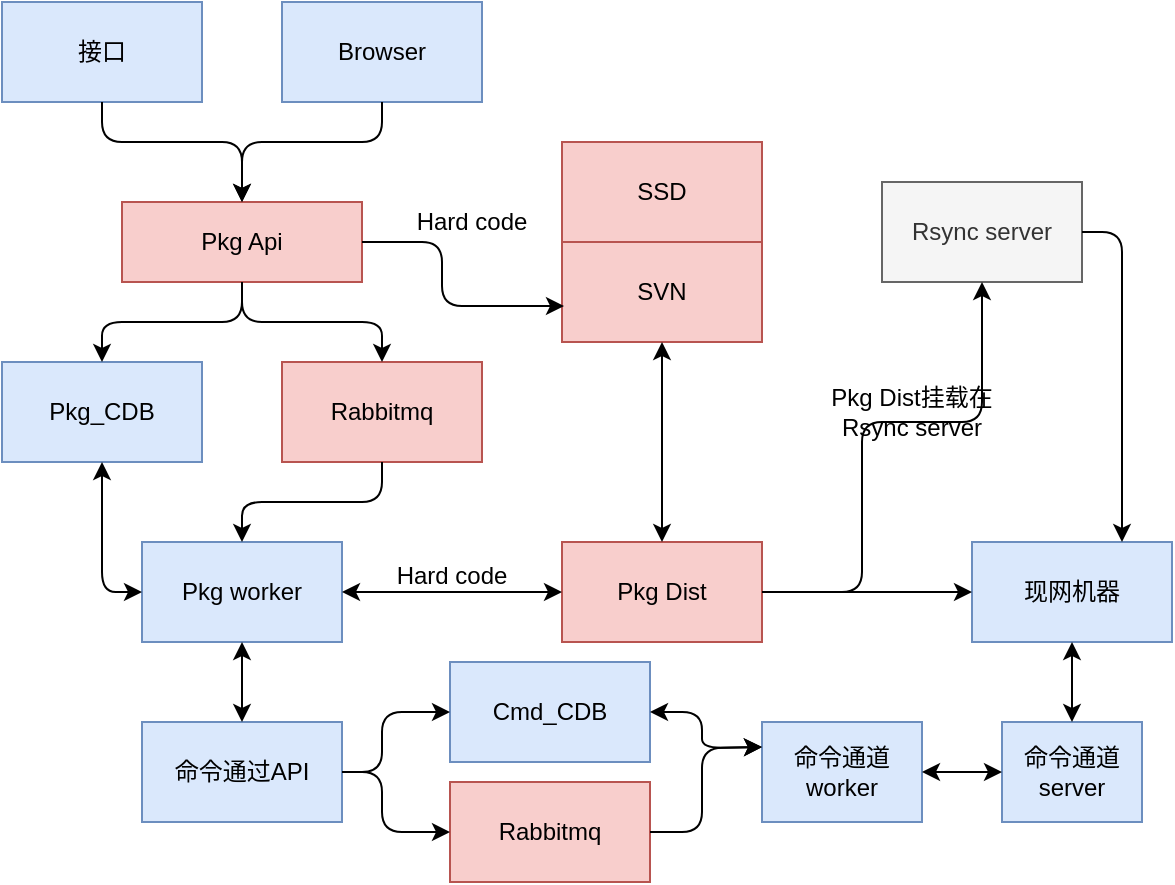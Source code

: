 <mxfile version="13.0.1" type="github"><diagram id="hdKz6OjznoXS4_pA5ghy" name="Page-1"><mxGraphModel dx="786" dy="475" grid="1" gridSize="10" guides="1" tooltips="1" connect="1" arrows="1" fold="1" page="1" pageScale="1" pageWidth="827" pageHeight="1169" math="0" shadow="0"><root><mxCell id="0"/><mxCell id="1" parent="0"/><mxCell id="F9iDs_EhfQZ8RAN0UtX5-1" value="接口" style="rounded=0;whiteSpace=wrap;html=1;fillColor=#dae8fc;strokeColor=#6c8ebf;" vertex="1" parent="1"><mxGeometry x="90" y="30" width="100" height="50" as="geometry"/></mxCell><mxCell id="F9iDs_EhfQZ8RAN0UtX5-2" value="Browser" style="rounded=0;whiteSpace=wrap;html=1;fillColor=#dae8fc;strokeColor=#6c8ebf;" vertex="1" parent="1"><mxGeometry x="230" y="30" width="100" height="50" as="geometry"/></mxCell><mxCell id="F9iDs_EhfQZ8RAN0UtX5-4" value="Pkg Api" style="rounded=0;whiteSpace=wrap;html=1;fillColor=#f8cecc;strokeColor=#b85450;" vertex="1" parent="1"><mxGeometry x="150" y="130" width="120" height="40" as="geometry"/></mxCell><mxCell id="F9iDs_EhfQZ8RAN0UtX5-5" value="Pkg_CDB" style="rounded=0;whiteSpace=wrap;html=1;fillColor=#dae8fc;strokeColor=#6c8ebf;" vertex="1" parent="1"><mxGeometry x="90" y="210" width="100" height="50" as="geometry"/></mxCell><mxCell id="F9iDs_EhfQZ8RAN0UtX5-6" value="Rabbitmq" style="rounded=0;whiteSpace=wrap;html=1;fillColor=#f8cecc;strokeColor=#b85450;" vertex="1" parent="1"><mxGeometry x="230" y="210" width="100" height="50" as="geometry"/></mxCell><mxCell id="F9iDs_EhfQZ8RAN0UtX5-7" value="Pkg worker" style="rounded=0;whiteSpace=wrap;html=1;fillColor=#dae8fc;strokeColor=#6c8ebf;" vertex="1" parent="1"><mxGeometry x="160" y="300" width="100" height="50" as="geometry"/></mxCell><mxCell id="F9iDs_EhfQZ8RAN0UtX5-8" value="SVN" style="rounded=0;whiteSpace=wrap;html=1;fillColor=#f8cecc;strokeColor=#b85450;" vertex="1" parent="1"><mxGeometry x="370" y="150" width="100" height="50" as="geometry"/></mxCell><mxCell id="F9iDs_EhfQZ8RAN0UtX5-9" value="SSD" style="rounded=0;whiteSpace=wrap;html=1;fillColor=#f8cecc;strokeColor=#b85450;" vertex="1" parent="1"><mxGeometry x="370" y="100" width="100" height="50" as="geometry"/></mxCell><mxCell id="F9iDs_EhfQZ8RAN0UtX5-10" value="Pkg Dist" style="rounded=0;whiteSpace=wrap;html=1;fillColor=#f8cecc;strokeColor=#b85450;" vertex="1" parent="1"><mxGeometry x="370" y="300" width="100" height="50" as="geometry"/></mxCell><mxCell id="F9iDs_EhfQZ8RAN0UtX5-11" value="Cmd_CDB" style="rounded=0;whiteSpace=wrap;html=1;fillColor=#dae8fc;strokeColor=#6c8ebf;" vertex="1" parent="1"><mxGeometry x="314" y="360" width="100" height="50" as="geometry"/></mxCell><mxCell id="F9iDs_EhfQZ8RAN0UtX5-12" value="命令通过API" style="rounded=0;whiteSpace=wrap;html=1;fillColor=#dae8fc;strokeColor=#6c8ebf;" vertex="1" parent="1"><mxGeometry x="160" y="390" width="100" height="50" as="geometry"/></mxCell><mxCell id="F9iDs_EhfQZ8RAN0UtX5-13" value="Rabbitmq" style="rounded=0;whiteSpace=wrap;html=1;fillColor=#f8cecc;strokeColor=#b85450;" vertex="1" parent="1"><mxGeometry x="314" y="420" width="100" height="50" as="geometry"/></mxCell><mxCell id="F9iDs_EhfQZ8RAN0UtX5-14" value="命令通道worker" style="rounded=0;whiteSpace=wrap;html=1;fillColor=#dae8fc;strokeColor=#6c8ebf;" vertex="1" parent="1"><mxGeometry x="470" y="390" width="80" height="50" as="geometry"/></mxCell><mxCell id="F9iDs_EhfQZ8RAN0UtX5-15" value="命令通道server" style="rounded=0;whiteSpace=wrap;html=1;fillColor=#dae8fc;strokeColor=#6c8ebf;" vertex="1" parent="1"><mxGeometry x="590" y="390" width="70" height="50" as="geometry"/></mxCell><mxCell id="F9iDs_EhfQZ8RAN0UtX5-16" value="现网机器" style="rounded=0;whiteSpace=wrap;html=1;fillColor=#dae8fc;strokeColor=#6c8ebf;" vertex="1" parent="1"><mxGeometry x="575" y="300" width="100" height="50" as="geometry"/></mxCell><mxCell id="F9iDs_EhfQZ8RAN0UtX5-17" value="Rsync server" style="rounded=0;whiteSpace=wrap;html=1;fillColor=#f5f5f5;strokeColor=#666666;fontColor=#333333;" vertex="1" parent="1"><mxGeometry x="530" y="120" width="100" height="50" as="geometry"/></mxCell><mxCell id="F9iDs_EhfQZ8RAN0UtX5-18" value="" style="endArrow=classic;html=1;exitX=0.5;exitY=1;exitDx=0;exitDy=0;entryX=0.5;entryY=0;entryDx=0;entryDy=0;" edge="1" parent="1" source="F9iDs_EhfQZ8RAN0UtX5-1" target="F9iDs_EhfQZ8RAN0UtX5-4"><mxGeometry width="50" height="50" relative="1" as="geometry"><mxPoint x="370" y="290" as="sourcePoint"/><mxPoint x="420" y="240" as="targetPoint"/><Array as="points"><mxPoint x="140" y="100"/><mxPoint x="210" y="100"/></Array></mxGeometry></mxCell><mxCell id="F9iDs_EhfQZ8RAN0UtX5-19" value="" style="endArrow=classic;html=1;exitX=0.5;exitY=1;exitDx=0;exitDy=0;" edge="1" parent="1" source="F9iDs_EhfQZ8RAN0UtX5-2"><mxGeometry width="50" height="50" relative="1" as="geometry"><mxPoint x="150" y="90" as="sourcePoint"/><mxPoint x="210" y="130" as="targetPoint"/><Array as="points"><mxPoint x="280" y="100"/><mxPoint x="210" y="100"/></Array></mxGeometry></mxCell><mxCell id="F9iDs_EhfQZ8RAN0UtX5-20" value="" style="endArrow=classic;html=1;entryX=0.5;entryY=0;entryDx=0;entryDy=0;exitX=0.5;exitY=1;exitDx=0;exitDy=0;" edge="1" parent="1" source="F9iDs_EhfQZ8RAN0UtX5-4" target="F9iDs_EhfQZ8RAN0UtX5-6"><mxGeometry width="50" height="50" relative="1" as="geometry"><mxPoint x="370" y="290" as="sourcePoint"/><mxPoint x="420" y="240" as="targetPoint"/><Array as="points"><mxPoint x="210" y="190"/><mxPoint x="280" y="190"/></Array></mxGeometry></mxCell><mxCell id="F9iDs_EhfQZ8RAN0UtX5-21" value="" style="endArrow=classic;html=1;exitX=0.5;exitY=1;exitDx=0;exitDy=0;entryX=0.5;entryY=0;entryDx=0;entryDy=0;" edge="1" parent="1" source="F9iDs_EhfQZ8RAN0UtX5-4" target="F9iDs_EhfQZ8RAN0UtX5-5"><mxGeometry width="50" height="50" relative="1" as="geometry"><mxPoint x="220" y="180" as="sourcePoint"/><mxPoint x="290" y="220" as="targetPoint"/><Array as="points"><mxPoint x="210" y="190"/><mxPoint x="140" y="190"/></Array></mxGeometry></mxCell><mxCell id="F9iDs_EhfQZ8RAN0UtX5-22" value="" style="endArrow=classic;startArrow=classic;html=1;entryX=0.5;entryY=1;entryDx=0;entryDy=0;exitX=0;exitY=0.5;exitDx=0;exitDy=0;" edge="1" parent="1" source="F9iDs_EhfQZ8RAN0UtX5-7" target="F9iDs_EhfQZ8RAN0UtX5-5"><mxGeometry width="50" height="50" relative="1" as="geometry"><mxPoint x="110" y="320" as="sourcePoint"/><mxPoint x="160" y="270" as="targetPoint"/><Array as="points"><mxPoint x="140" y="325"/></Array></mxGeometry></mxCell><mxCell id="F9iDs_EhfQZ8RAN0UtX5-23" value="" style="endArrow=classic;html=1;exitX=0.5;exitY=1;exitDx=0;exitDy=0;entryX=0.5;entryY=0;entryDx=0;entryDy=0;" edge="1" parent="1" source="F9iDs_EhfQZ8RAN0UtX5-6" target="F9iDs_EhfQZ8RAN0UtX5-7"><mxGeometry width="50" height="50" relative="1" as="geometry"><mxPoint x="280" y="340" as="sourcePoint"/><mxPoint x="330" y="290" as="targetPoint"/><Array as="points"><mxPoint x="280" y="280"/><mxPoint x="210" y="280"/></Array></mxGeometry></mxCell><mxCell id="F9iDs_EhfQZ8RAN0UtX5-25" value="" style="endArrow=classic;startArrow=classic;html=1;entryX=0;entryY=0.5;entryDx=0;entryDy=0;exitX=1;exitY=0.5;exitDx=0;exitDy=0;" edge="1" parent="1" source="F9iDs_EhfQZ8RAN0UtX5-7" target="F9iDs_EhfQZ8RAN0UtX5-10"><mxGeometry width="50" height="50" relative="1" as="geometry"><mxPoint x="290" y="360" as="sourcePoint"/><mxPoint x="340" y="310" as="targetPoint"/></mxGeometry></mxCell><mxCell id="F9iDs_EhfQZ8RAN0UtX5-26" value="" style="endArrow=classic;startArrow=classic;html=1;entryX=0.5;entryY=0;entryDx=0;entryDy=0;exitX=0.5;exitY=1;exitDx=0;exitDy=0;" edge="1" parent="1" source="F9iDs_EhfQZ8RAN0UtX5-7" target="F9iDs_EhfQZ8RAN0UtX5-12"><mxGeometry width="50" height="50" relative="1" as="geometry"><mxPoint x="370" y="290" as="sourcePoint"/><mxPoint x="420" y="240" as="targetPoint"/></mxGeometry></mxCell><mxCell id="F9iDs_EhfQZ8RAN0UtX5-27" value="" style="endArrow=classic;html=1;exitX=1;exitY=0.5;exitDx=0;exitDy=0;entryX=0;entryY=0.5;entryDx=0;entryDy=0;" edge="1" parent="1" source="F9iDs_EhfQZ8RAN0UtX5-12" target="F9iDs_EhfQZ8RAN0UtX5-11"><mxGeometry width="50" height="50" relative="1" as="geometry"><mxPoint x="390" y="290" as="sourcePoint"/><mxPoint x="440" y="240" as="targetPoint"/><Array as="points"><mxPoint x="280" y="415"/><mxPoint x="280" y="385"/></Array></mxGeometry></mxCell><mxCell id="F9iDs_EhfQZ8RAN0UtX5-28" value="" style="endArrow=classic;html=1;exitX=1;exitY=0.5;exitDx=0;exitDy=0;entryX=0;entryY=0.5;entryDx=0;entryDy=0;" edge="1" parent="1" source="F9iDs_EhfQZ8RAN0UtX5-12" target="F9iDs_EhfQZ8RAN0UtX5-13"><mxGeometry width="50" height="50" relative="1" as="geometry"><mxPoint x="270" y="425" as="sourcePoint"/><mxPoint x="324" y="395" as="targetPoint"/><Array as="points"><mxPoint x="280" y="415"/><mxPoint x="280" y="445"/></Array></mxGeometry></mxCell><mxCell id="F9iDs_EhfQZ8RAN0UtX5-29" value="" style="endArrow=classic;html=1;entryX=0;entryY=0.5;entryDx=0;entryDy=0;exitX=1;exitY=0.5;exitDx=0;exitDy=0;" edge="1" parent="1" source="F9iDs_EhfQZ8RAN0UtX5-10" target="F9iDs_EhfQZ8RAN0UtX5-16"><mxGeometry width="50" height="50" relative="1" as="geometry"><mxPoint x="390" y="290" as="sourcePoint"/><mxPoint x="440" y="240" as="targetPoint"/></mxGeometry></mxCell><mxCell id="F9iDs_EhfQZ8RAN0UtX5-31" value="" style="endArrow=classic;html=1;exitX=1;exitY=0.5;exitDx=0;exitDy=0;entryX=0;entryY=0.25;entryDx=0;entryDy=0;" edge="1" parent="1" source="F9iDs_EhfQZ8RAN0UtX5-13" target="F9iDs_EhfQZ8RAN0UtX5-14"><mxGeometry width="50" height="50" relative="1" as="geometry"><mxPoint x="390" y="290" as="sourcePoint"/><mxPoint x="440" y="240" as="targetPoint"/><Array as="points"><mxPoint x="440" y="445"/><mxPoint x="440" y="403"/></Array></mxGeometry></mxCell><mxCell id="F9iDs_EhfQZ8RAN0UtX5-32" value="" style="endArrow=classic;startArrow=classic;html=1;entryX=0;entryY=0.25;entryDx=0;entryDy=0;exitX=1;exitY=0.5;exitDx=0;exitDy=0;" edge="1" parent="1" source="F9iDs_EhfQZ8RAN0UtX5-11" target="F9iDs_EhfQZ8RAN0UtX5-14"><mxGeometry width="50" height="50" relative="1" as="geometry"><mxPoint x="390" y="290" as="sourcePoint"/><mxPoint x="440" y="240" as="targetPoint"/><Array as="points"><mxPoint x="440" y="385"/><mxPoint x="440" y="403"/></Array></mxGeometry></mxCell><mxCell id="F9iDs_EhfQZ8RAN0UtX5-33" value="" style="endArrow=classic;startArrow=classic;html=1;entryX=0.5;entryY=1;entryDx=0;entryDy=0;exitX=0.5;exitY=0;exitDx=0;exitDy=0;" edge="1" parent="1" source="F9iDs_EhfQZ8RAN0UtX5-10" target="F9iDs_EhfQZ8RAN0UtX5-8"><mxGeometry width="50" height="50" relative="1" as="geometry"><mxPoint x="390" y="290" as="sourcePoint"/><mxPoint x="440" y="240" as="targetPoint"/></mxGeometry></mxCell><mxCell id="F9iDs_EhfQZ8RAN0UtX5-34" value="" style="endArrow=classic;html=1;entryX=0.5;entryY=1;entryDx=0;entryDy=0;exitX=1;exitY=0.5;exitDx=0;exitDy=0;" edge="1" parent="1" source="F9iDs_EhfQZ8RAN0UtX5-10" target="F9iDs_EhfQZ8RAN0UtX5-17"><mxGeometry width="50" height="50" relative="1" as="geometry"><mxPoint x="390" y="290" as="sourcePoint"/><mxPoint x="440" y="240" as="targetPoint"/><Array as="points"><mxPoint x="520" y="325"/><mxPoint x="520" y="240"/><mxPoint x="580" y="240"/></Array></mxGeometry></mxCell><mxCell id="F9iDs_EhfQZ8RAN0UtX5-35" value="" style="endArrow=classic;html=1;entryX=0.75;entryY=0;entryDx=0;entryDy=0;exitX=1;exitY=0.5;exitDx=0;exitDy=0;" edge="1" parent="1" source="F9iDs_EhfQZ8RAN0UtX5-17" target="F9iDs_EhfQZ8RAN0UtX5-16"><mxGeometry width="50" height="50" relative="1" as="geometry"><mxPoint x="650" y="150" as="sourcePoint"/><mxPoint x="440" y="240" as="targetPoint"/><Array as="points"><mxPoint x="650" y="145"/></Array></mxGeometry></mxCell><mxCell id="F9iDs_EhfQZ8RAN0UtX5-36" value="" style="endArrow=classic;startArrow=classic;html=1;entryX=0.5;entryY=1;entryDx=0;entryDy=0;exitX=0.5;exitY=0;exitDx=0;exitDy=0;" edge="1" parent="1" source="F9iDs_EhfQZ8RAN0UtX5-15" target="F9iDs_EhfQZ8RAN0UtX5-16"><mxGeometry width="50" height="50" relative="1" as="geometry"><mxPoint x="390" y="290" as="sourcePoint"/><mxPoint x="440" y="240" as="targetPoint"/></mxGeometry></mxCell><mxCell id="F9iDs_EhfQZ8RAN0UtX5-37" value="" style="endArrow=classic;startArrow=classic;html=1;entryX=0;entryY=0.5;entryDx=0;entryDy=0;exitX=1;exitY=0.5;exitDx=0;exitDy=0;" edge="1" parent="1" source="F9iDs_EhfQZ8RAN0UtX5-14" target="F9iDs_EhfQZ8RAN0UtX5-15"><mxGeometry width="50" height="50" relative="1" as="geometry"><mxPoint x="390" y="290" as="sourcePoint"/><mxPoint x="440" y="240" as="targetPoint"/></mxGeometry></mxCell><mxCell id="F9iDs_EhfQZ8RAN0UtX5-38" value="Pkg Dist挂载在Rsync server" style="text;html=1;strokeColor=none;fillColor=none;align=center;verticalAlign=middle;whiteSpace=wrap;rounded=0;" vertex="1" parent="1"><mxGeometry x="490" y="225" width="110" height="20" as="geometry"/></mxCell><mxCell id="F9iDs_EhfQZ8RAN0UtX5-39" value="Hard code" style="text;html=1;strokeColor=none;fillColor=none;align=center;verticalAlign=middle;whiteSpace=wrap;rounded=0;" vertex="1" parent="1"><mxGeometry x="260" y="307" width="110" height="20" as="geometry"/></mxCell><mxCell id="F9iDs_EhfQZ8RAN0UtX5-40" value="Hard code" style="text;html=1;strokeColor=none;fillColor=none;align=center;verticalAlign=middle;whiteSpace=wrap;rounded=0;" vertex="1" parent="1"><mxGeometry x="270" y="130" width="110" height="20" as="geometry"/></mxCell><mxCell id="F9iDs_EhfQZ8RAN0UtX5-41" value="" style="endArrow=classic;html=1;exitX=0;exitY=1;exitDx=0;exitDy=0;entryX=0.01;entryY=0.64;entryDx=0;entryDy=0;entryPerimeter=0;" edge="1" parent="1" source="F9iDs_EhfQZ8RAN0UtX5-40" target="F9iDs_EhfQZ8RAN0UtX5-8"><mxGeometry width="50" height="50" relative="1" as="geometry"><mxPoint x="390" y="290" as="sourcePoint"/><mxPoint x="440" y="240" as="targetPoint"/><Array as="points"><mxPoint x="310" y="150"/><mxPoint x="310" y="182"/></Array></mxGeometry></mxCell></root></mxGraphModel></diagram></mxfile>